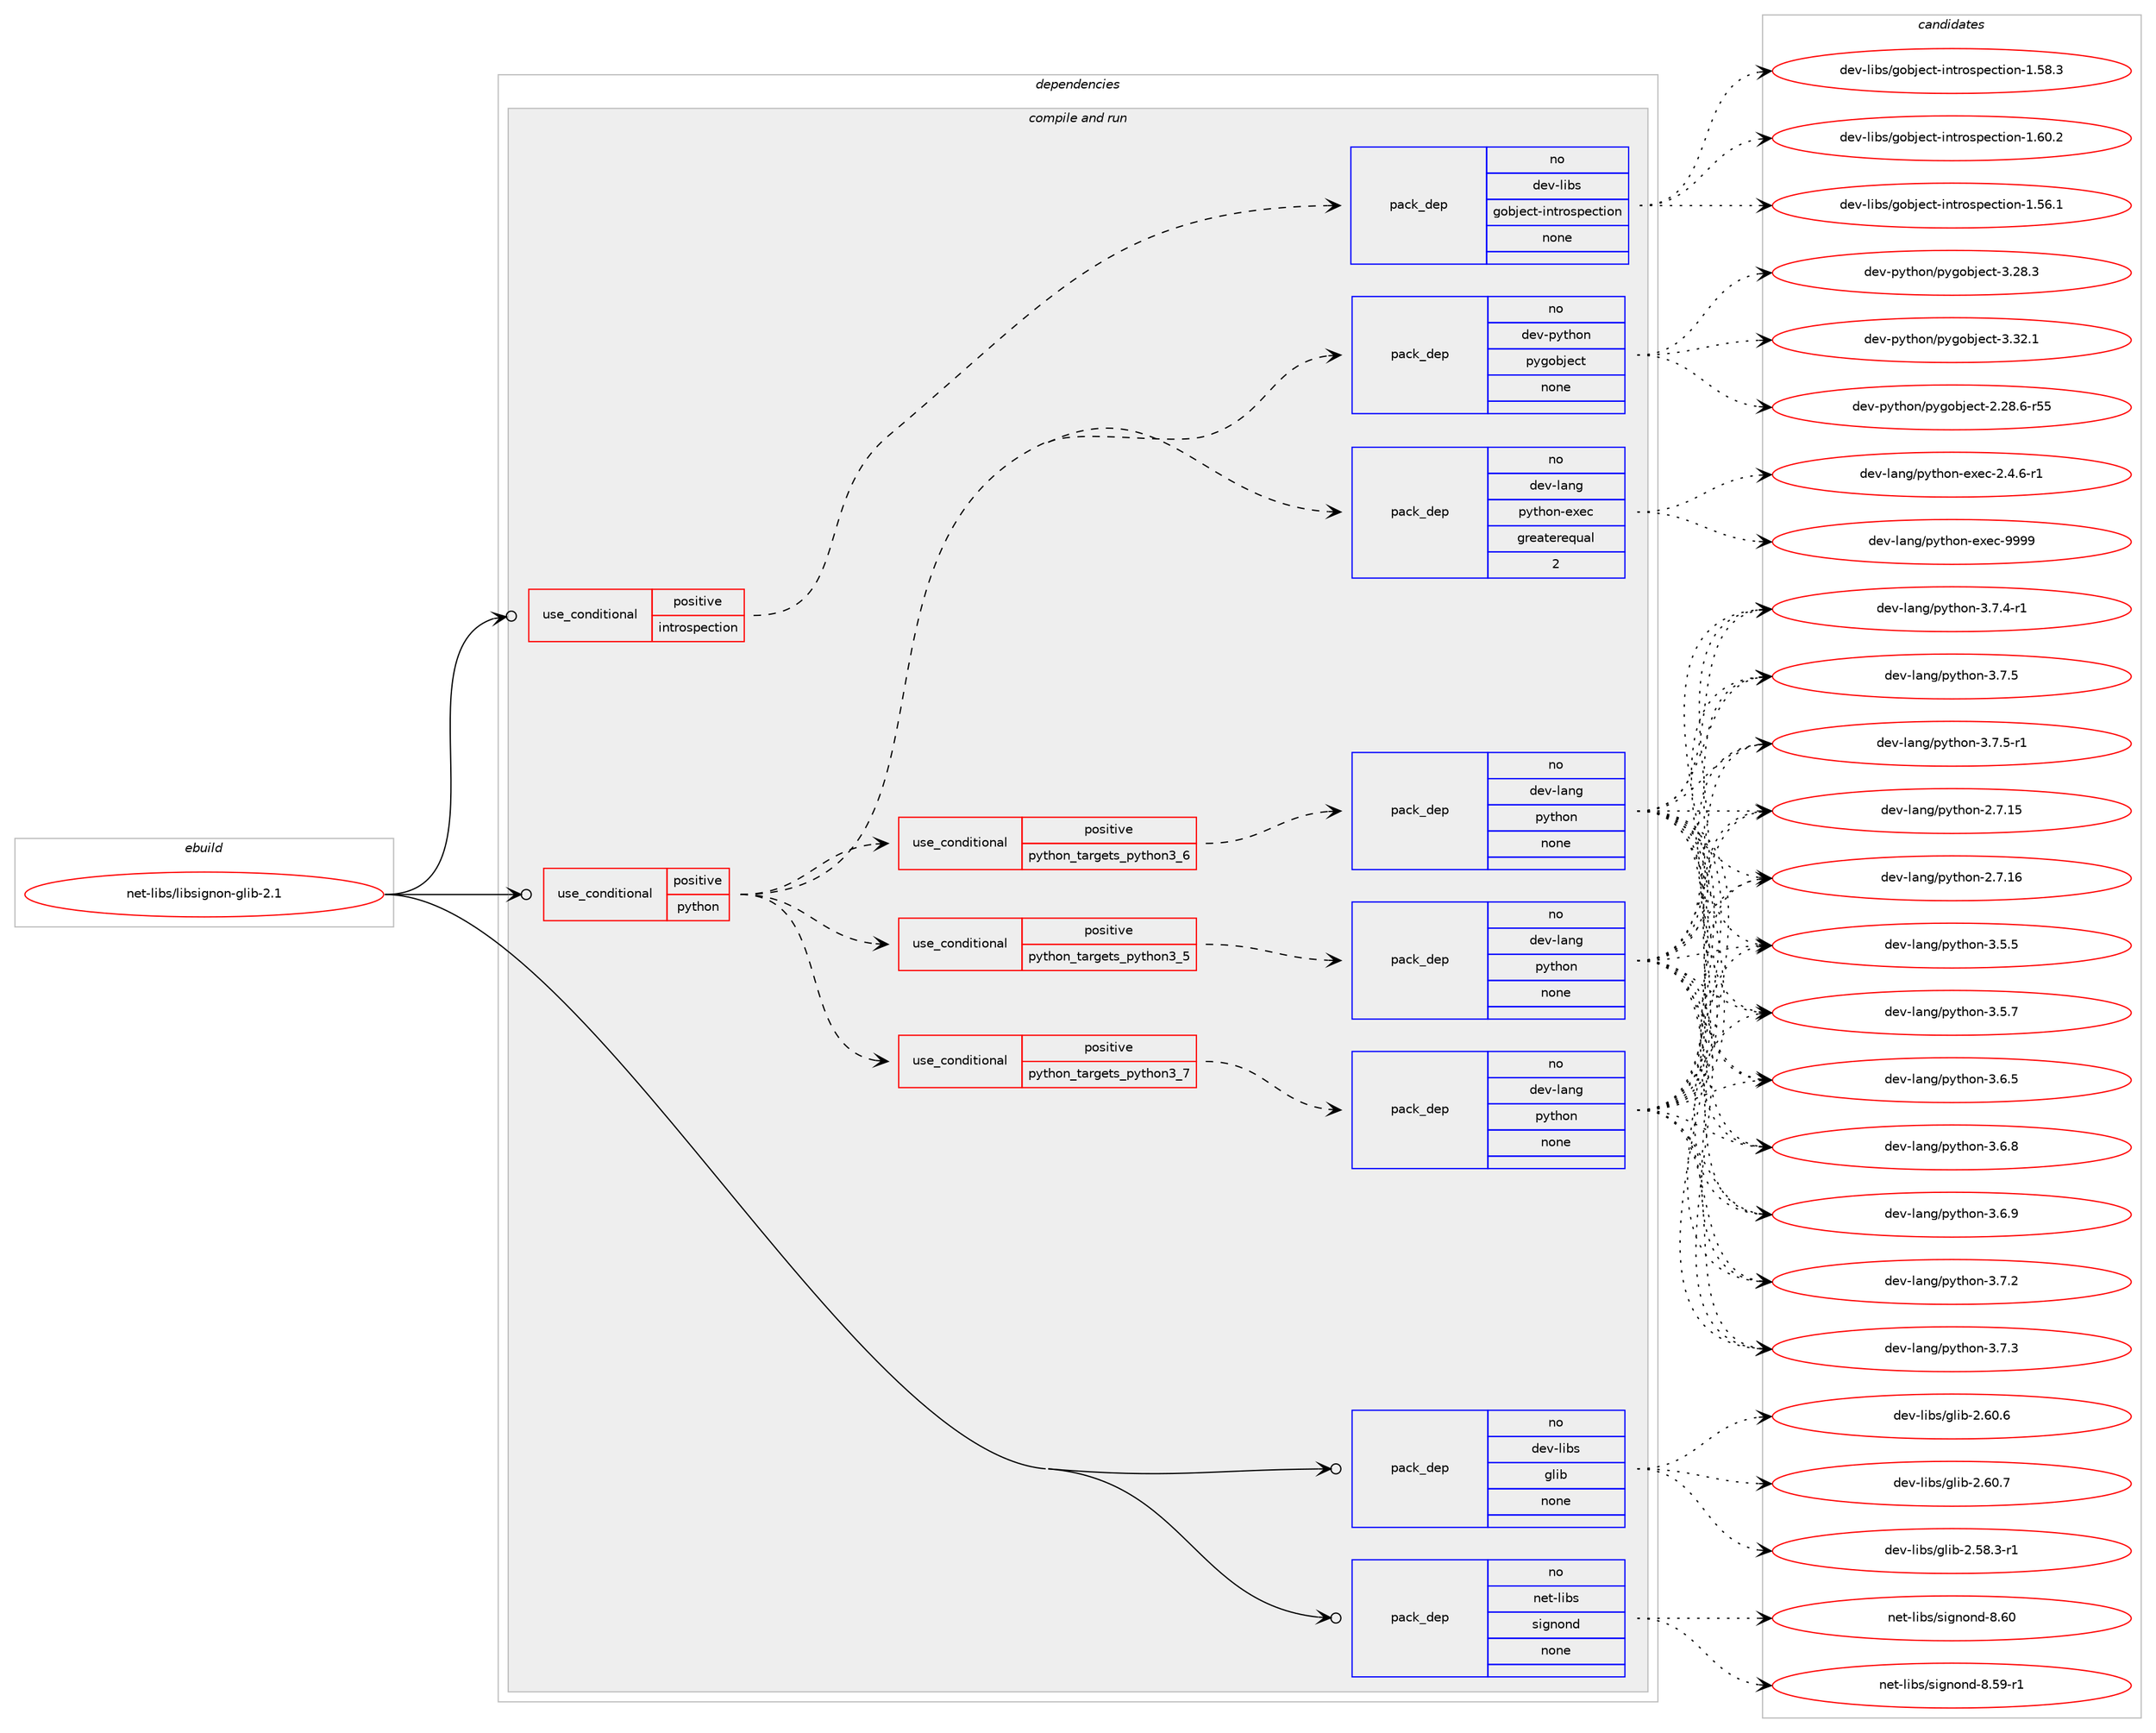 digraph prolog {

# *************
# Graph options
# *************

newrank=true;
concentrate=true;
compound=true;
graph [rankdir=LR,fontname=Helvetica,fontsize=10,ranksep=1.5];#, ranksep=2.5, nodesep=0.2];
edge  [arrowhead=vee];
node  [fontname=Helvetica,fontsize=10];

# **********
# The ebuild
# **********

subgraph cluster_leftcol {
color=gray;
rank=same;
label=<<i>ebuild</i>>;
id [label="net-libs/libsignon-glib-2.1", color=red, width=4, href="../net-libs/libsignon-glib-2.1.svg"];
}

# ****************
# The dependencies
# ****************

subgraph cluster_midcol {
color=gray;
label=<<i>dependencies</i>>;
subgraph cluster_compile {
fillcolor="#eeeeee";
style=filled;
label=<<i>compile</i>>;
}
subgraph cluster_compileandrun {
fillcolor="#eeeeee";
style=filled;
label=<<i>compile and run</i>>;
subgraph cond201592 {
dependency827282 [label=<<TABLE BORDER="0" CELLBORDER="1" CELLSPACING="0" CELLPADDING="4"><TR><TD ROWSPAN="3" CELLPADDING="10">use_conditional</TD></TR><TR><TD>positive</TD></TR><TR><TD>introspection</TD></TR></TABLE>>, shape=none, color=red];
subgraph pack611193 {
dependency827283 [label=<<TABLE BORDER="0" CELLBORDER="1" CELLSPACING="0" CELLPADDING="4" WIDTH="220"><TR><TD ROWSPAN="6" CELLPADDING="30">pack_dep</TD></TR><TR><TD WIDTH="110">no</TD></TR><TR><TD>dev-libs</TD></TR><TR><TD>gobject-introspection</TD></TR><TR><TD>none</TD></TR><TR><TD></TD></TR></TABLE>>, shape=none, color=blue];
}
dependency827282:e -> dependency827283:w [weight=20,style="dashed",arrowhead="vee"];
}
id:e -> dependency827282:w [weight=20,style="solid",arrowhead="odotvee"];
subgraph cond201593 {
dependency827284 [label=<<TABLE BORDER="0" CELLBORDER="1" CELLSPACING="0" CELLPADDING="4"><TR><TD ROWSPAN="3" CELLPADDING="10">use_conditional</TD></TR><TR><TD>positive</TD></TR><TR><TD>python</TD></TR></TABLE>>, shape=none, color=red];
subgraph cond201594 {
dependency827285 [label=<<TABLE BORDER="0" CELLBORDER="1" CELLSPACING="0" CELLPADDING="4"><TR><TD ROWSPAN="3" CELLPADDING="10">use_conditional</TD></TR><TR><TD>positive</TD></TR><TR><TD>python_targets_python3_5</TD></TR></TABLE>>, shape=none, color=red];
subgraph pack611194 {
dependency827286 [label=<<TABLE BORDER="0" CELLBORDER="1" CELLSPACING="0" CELLPADDING="4" WIDTH="220"><TR><TD ROWSPAN="6" CELLPADDING="30">pack_dep</TD></TR><TR><TD WIDTH="110">no</TD></TR><TR><TD>dev-lang</TD></TR><TR><TD>python</TD></TR><TR><TD>none</TD></TR><TR><TD></TD></TR></TABLE>>, shape=none, color=blue];
}
dependency827285:e -> dependency827286:w [weight=20,style="dashed",arrowhead="vee"];
}
dependency827284:e -> dependency827285:w [weight=20,style="dashed",arrowhead="vee"];
subgraph cond201595 {
dependency827287 [label=<<TABLE BORDER="0" CELLBORDER="1" CELLSPACING="0" CELLPADDING="4"><TR><TD ROWSPAN="3" CELLPADDING="10">use_conditional</TD></TR><TR><TD>positive</TD></TR><TR><TD>python_targets_python3_6</TD></TR></TABLE>>, shape=none, color=red];
subgraph pack611195 {
dependency827288 [label=<<TABLE BORDER="0" CELLBORDER="1" CELLSPACING="0" CELLPADDING="4" WIDTH="220"><TR><TD ROWSPAN="6" CELLPADDING="30">pack_dep</TD></TR><TR><TD WIDTH="110">no</TD></TR><TR><TD>dev-lang</TD></TR><TR><TD>python</TD></TR><TR><TD>none</TD></TR><TR><TD></TD></TR></TABLE>>, shape=none, color=blue];
}
dependency827287:e -> dependency827288:w [weight=20,style="dashed",arrowhead="vee"];
}
dependency827284:e -> dependency827287:w [weight=20,style="dashed",arrowhead="vee"];
subgraph cond201596 {
dependency827289 [label=<<TABLE BORDER="0" CELLBORDER="1" CELLSPACING="0" CELLPADDING="4"><TR><TD ROWSPAN="3" CELLPADDING="10">use_conditional</TD></TR><TR><TD>positive</TD></TR><TR><TD>python_targets_python3_7</TD></TR></TABLE>>, shape=none, color=red];
subgraph pack611196 {
dependency827290 [label=<<TABLE BORDER="0" CELLBORDER="1" CELLSPACING="0" CELLPADDING="4" WIDTH="220"><TR><TD ROWSPAN="6" CELLPADDING="30">pack_dep</TD></TR><TR><TD WIDTH="110">no</TD></TR><TR><TD>dev-lang</TD></TR><TR><TD>python</TD></TR><TR><TD>none</TD></TR><TR><TD></TD></TR></TABLE>>, shape=none, color=blue];
}
dependency827289:e -> dependency827290:w [weight=20,style="dashed",arrowhead="vee"];
}
dependency827284:e -> dependency827289:w [weight=20,style="dashed",arrowhead="vee"];
subgraph pack611197 {
dependency827291 [label=<<TABLE BORDER="0" CELLBORDER="1" CELLSPACING="0" CELLPADDING="4" WIDTH="220"><TR><TD ROWSPAN="6" CELLPADDING="30">pack_dep</TD></TR><TR><TD WIDTH="110">no</TD></TR><TR><TD>dev-lang</TD></TR><TR><TD>python-exec</TD></TR><TR><TD>greaterequal</TD></TR><TR><TD>2</TD></TR></TABLE>>, shape=none, color=blue];
}
dependency827284:e -> dependency827291:w [weight=20,style="dashed",arrowhead="vee"];
subgraph pack611198 {
dependency827292 [label=<<TABLE BORDER="0" CELLBORDER="1" CELLSPACING="0" CELLPADDING="4" WIDTH="220"><TR><TD ROWSPAN="6" CELLPADDING="30">pack_dep</TD></TR><TR><TD WIDTH="110">no</TD></TR><TR><TD>dev-python</TD></TR><TR><TD>pygobject</TD></TR><TR><TD>none</TD></TR><TR><TD></TD></TR></TABLE>>, shape=none, color=blue];
}
dependency827284:e -> dependency827292:w [weight=20,style="dashed",arrowhead="vee"];
}
id:e -> dependency827284:w [weight=20,style="solid",arrowhead="odotvee"];
subgraph pack611199 {
dependency827293 [label=<<TABLE BORDER="0" CELLBORDER="1" CELLSPACING="0" CELLPADDING="4" WIDTH="220"><TR><TD ROWSPAN="6" CELLPADDING="30">pack_dep</TD></TR><TR><TD WIDTH="110">no</TD></TR><TR><TD>dev-libs</TD></TR><TR><TD>glib</TD></TR><TR><TD>none</TD></TR><TR><TD></TD></TR></TABLE>>, shape=none, color=blue];
}
id:e -> dependency827293:w [weight=20,style="solid",arrowhead="odotvee"];
subgraph pack611200 {
dependency827294 [label=<<TABLE BORDER="0" CELLBORDER="1" CELLSPACING="0" CELLPADDING="4" WIDTH="220"><TR><TD ROWSPAN="6" CELLPADDING="30">pack_dep</TD></TR><TR><TD WIDTH="110">no</TD></TR><TR><TD>net-libs</TD></TR><TR><TD>signond</TD></TR><TR><TD>none</TD></TR><TR><TD></TD></TR></TABLE>>, shape=none, color=blue];
}
id:e -> dependency827294:w [weight=20,style="solid",arrowhead="odotvee"];
}
subgraph cluster_run {
fillcolor="#eeeeee";
style=filled;
label=<<i>run</i>>;
}
}

# **************
# The candidates
# **************

subgraph cluster_choices {
rank=same;
color=gray;
label=<<i>candidates</i>>;

subgraph choice611193 {
color=black;
nodesep=1;
choice1001011184510810598115471031119810610199116451051101161141111151121019911610511111045494653544649 [label="dev-libs/gobject-introspection-1.56.1", color=red, width=4,href="../dev-libs/gobject-introspection-1.56.1.svg"];
choice1001011184510810598115471031119810610199116451051101161141111151121019911610511111045494653564651 [label="dev-libs/gobject-introspection-1.58.3", color=red, width=4,href="../dev-libs/gobject-introspection-1.58.3.svg"];
choice1001011184510810598115471031119810610199116451051101161141111151121019911610511111045494654484650 [label="dev-libs/gobject-introspection-1.60.2", color=red, width=4,href="../dev-libs/gobject-introspection-1.60.2.svg"];
dependency827283:e -> choice1001011184510810598115471031119810610199116451051101161141111151121019911610511111045494653544649:w [style=dotted,weight="100"];
dependency827283:e -> choice1001011184510810598115471031119810610199116451051101161141111151121019911610511111045494653564651:w [style=dotted,weight="100"];
dependency827283:e -> choice1001011184510810598115471031119810610199116451051101161141111151121019911610511111045494654484650:w [style=dotted,weight="100"];
}
subgraph choice611194 {
color=black;
nodesep=1;
choice10010111845108971101034711212111610411111045504655464953 [label="dev-lang/python-2.7.15", color=red, width=4,href="../dev-lang/python-2.7.15.svg"];
choice10010111845108971101034711212111610411111045504655464954 [label="dev-lang/python-2.7.16", color=red, width=4,href="../dev-lang/python-2.7.16.svg"];
choice100101118451089711010347112121116104111110455146534653 [label="dev-lang/python-3.5.5", color=red, width=4,href="../dev-lang/python-3.5.5.svg"];
choice100101118451089711010347112121116104111110455146534655 [label="dev-lang/python-3.5.7", color=red, width=4,href="../dev-lang/python-3.5.7.svg"];
choice100101118451089711010347112121116104111110455146544653 [label="dev-lang/python-3.6.5", color=red, width=4,href="../dev-lang/python-3.6.5.svg"];
choice100101118451089711010347112121116104111110455146544656 [label="dev-lang/python-3.6.8", color=red, width=4,href="../dev-lang/python-3.6.8.svg"];
choice100101118451089711010347112121116104111110455146544657 [label="dev-lang/python-3.6.9", color=red, width=4,href="../dev-lang/python-3.6.9.svg"];
choice100101118451089711010347112121116104111110455146554650 [label="dev-lang/python-3.7.2", color=red, width=4,href="../dev-lang/python-3.7.2.svg"];
choice100101118451089711010347112121116104111110455146554651 [label="dev-lang/python-3.7.3", color=red, width=4,href="../dev-lang/python-3.7.3.svg"];
choice1001011184510897110103471121211161041111104551465546524511449 [label="dev-lang/python-3.7.4-r1", color=red, width=4,href="../dev-lang/python-3.7.4-r1.svg"];
choice100101118451089711010347112121116104111110455146554653 [label="dev-lang/python-3.7.5", color=red, width=4,href="../dev-lang/python-3.7.5.svg"];
choice1001011184510897110103471121211161041111104551465546534511449 [label="dev-lang/python-3.7.5-r1", color=red, width=4,href="../dev-lang/python-3.7.5-r1.svg"];
dependency827286:e -> choice10010111845108971101034711212111610411111045504655464953:w [style=dotted,weight="100"];
dependency827286:e -> choice10010111845108971101034711212111610411111045504655464954:w [style=dotted,weight="100"];
dependency827286:e -> choice100101118451089711010347112121116104111110455146534653:w [style=dotted,weight="100"];
dependency827286:e -> choice100101118451089711010347112121116104111110455146534655:w [style=dotted,weight="100"];
dependency827286:e -> choice100101118451089711010347112121116104111110455146544653:w [style=dotted,weight="100"];
dependency827286:e -> choice100101118451089711010347112121116104111110455146544656:w [style=dotted,weight="100"];
dependency827286:e -> choice100101118451089711010347112121116104111110455146544657:w [style=dotted,weight="100"];
dependency827286:e -> choice100101118451089711010347112121116104111110455146554650:w [style=dotted,weight="100"];
dependency827286:e -> choice100101118451089711010347112121116104111110455146554651:w [style=dotted,weight="100"];
dependency827286:e -> choice1001011184510897110103471121211161041111104551465546524511449:w [style=dotted,weight="100"];
dependency827286:e -> choice100101118451089711010347112121116104111110455146554653:w [style=dotted,weight="100"];
dependency827286:e -> choice1001011184510897110103471121211161041111104551465546534511449:w [style=dotted,weight="100"];
}
subgraph choice611195 {
color=black;
nodesep=1;
choice10010111845108971101034711212111610411111045504655464953 [label="dev-lang/python-2.7.15", color=red, width=4,href="../dev-lang/python-2.7.15.svg"];
choice10010111845108971101034711212111610411111045504655464954 [label="dev-lang/python-2.7.16", color=red, width=4,href="../dev-lang/python-2.7.16.svg"];
choice100101118451089711010347112121116104111110455146534653 [label="dev-lang/python-3.5.5", color=red, width=4,href="../dev-lang/python-3.5.5.svg"];
choice100101118451089711010347112121116104111110455146534655 [label="dev-lang/python-3.5.7", color=red, width=4,href="../dev-lang/python-3.5.7.svg"];
choice100101118451089711010347112121116104111110455146544653 [label="dev-lang/python-3.6.5", color=red, width=4,href="../dev-lang/python-3.6.5.svg"];
choice100101118451089711010347112121116104111110455146544656 [label="dev-lang/python-3.6.8", color=red, width=4,href="../dev-lang/python-3.6.8.svg"];
choice100101118451089711010347112121116104111110455146544657 [label="dev-lang/python-3.6.9", color=red, width=4,href="../dev-lang/python-3.6.9.svg"];
choice100101118451089711010347112121116104111110455146554650 [label="dev-lang/python-3.7.2", color=red, width=4,href="../dev-lang/python-3.7.2.svg"];
choice100101118451089711010347112121116104111110455146554651 [label="dev-lang/python-3.7.3", color=red, width=4,href="../dev-lang/python-3.7.3.svg"];
choice1001011184510897110103471121211161041111104551465546524511449 [label="dev-lang/python-3.7.4-r1", color=red, width=4,href="../dev-lang/python-3.7.4-r1.svg"];
choice100101118451089711010347112121116104111110455146554653 [label="dev-lang/python-3.7.5", color=red, width=4,href="../dev-lang/python-3.7.5.svg"];
choice1001011184510897110103471121211161041111104551465546534511449 [label="dev-lang/python-3.7.5-r1", color=red, width=4,href="../dev-lang/python-3.7.5-r1.svg"];
dependency827288:e -> choice10010111845108971101034711212111610411111045504655464953:w [style=dotted,weight="100"];
dependency827288:e -> choice10010111845108971101034711212111610411111045504655464954:w [style=dotted,weight="100"];
dependency827288:e -> choice100101118451089711010347112121116104111110455146534653:w [style=dotted,weight="100"];
dependency827288:e -> choice100101118451089711010347112121116104111110455146534655:w [style=dotted,weight="100"];
dependency827288:e -> choice100101118451089711010347112121116104111110455146544653:w [style=dotted,weight="100"];
dependency827288:e -> choice100101118451089711010347112121116104111110455146544656:w [style=dotted,weight="100"];
dependency827288:e -> choice100101118451089711010347112121116104111110455146544657:w [style=dotted,weight="100"];
dependency827288:e -> choice100101118451089711010347112121116104111110455146554650:w [style=dotted,weight="100"];
dependency827288:e -> choice100101118451089711010347112121116104111110455146554651:w [style=dotted,weight="100"];
dependency827288:e -> choice1001011184510897110103471121211161041111104551465546524511449:w [style=dotted,weight="100"];
dependency827288:e -> choice100101118451089711010347112121116104111110455146554653:w [style=dotted,weight="100"];
dependency827288:e -> choice1001011184510897110103471121211161041111104551465546534511449:w [style=dotted,weight="100"];
}
subgraph choice611196 {
color=black;
nodesep=1;
choice10010111845108971101034711212111610411111045504655464953 [label="dev-lang/python-2.7.15", color=red, width=4,href="../dev-lang/python-2.7.15.svg"];
choice10010111845108971101034711212111610411111045504655464954 [label="dev-lang/python-2.7.16", color=red, width=4,href="../dev-lang/python-2.7.16.svg"];
choice100101118451089711010347112121116104111110455146534653 [label="dev-lang/python-3.5.5", color=red, width=4,href="../dev-lang/python-3.5.5.svg"];
choice100101118451089711010347112121116104111110455146534655 [label="dev-lang/python-3.5.7", color=red, width=4,href="../dev-lang/python-3.5.7.svg"];
choice100101118451089711010347112121116104111110455146544653 [label="dev-lang/python-3.6.5", color=red, width=4,href="../dev-lang/python-3.6.5.svg"];
choice100101118451089711010347112121116104111110455146544656 [label="dev-lang/python-3.6.8", color=red, width=4,href="../dev-lang/python-3.6.8.svg"];
choice100101118451089711010347112121116104111110455146544657 [label="dev-lang/python-3.6.9", color=red, width=4,href="../dev-lang/python-3.6.9.svg"];
choice100101118451089711010347112121116104111110455146554650 [label="dev-lang/python-3.7.2", color=red, width=4,href="../dev-lang/python-3.7.2.svg"];
choice100101118451089711010347112121116104111110455146554651 [label="dev-lang/python-3.7.3", color=red, width=4,href="../dev-lang/python-3.7.3.svg"];
choice1001011184510897110103471121211161041111104551465546524511449 [label="dev-lang/python-3.7.4-r1", color=red, width=4,href="../dev-lang/python-3.7.4-r1.svg"];
choice100101118451089711010347112121116104111110455146554653 [label="dev-lang/python-3.7.5", color=red, width=4,href="../dev-lang/python-3.7.5.svg"];
choice1001011184510897110103471121211161041111104551465546534511449 [label="dev-lang/python-3.7.5-r1", color=red, width=4,href="../dev-lang/python-3.7.5-r1.svg"];
dependency827290:e -> choice10010111845108971101034711212111610411111045504655464953:w [style=dotted,weight="100"];
dependency827290:e -> choice10010111845108971101034711212111610411111045504655464954:w [style=dotted,weight="100"];
dependency827290:e -> choice100101118451089711010347112121116104111110455146534653:w [style=dotted,weight="100"];
dependency827290:e -> choice100101118451089711010347112121116104111110455146534655:w [style=dotted,weight="100"];
dependency827290:e -> choice100101118451089711010347112121116104111110455146544653:w [style=dotted,weight="100"];
dependency827290:e -> choice100101118451089711010347112121116104111110455146544656:w [style=dotted,weight="100"];
dependency827290:e -> choice100101118451089711010347112121116104111110455146544657:w [style=dotted,weight="100"];
dependency827290:e -> choice100101118451089711010347112121116104111110455146554650:w [style=dotted,weight="100"];
dependency827290:e -> choice100101118451089711010347112121116104111110455146554651:w [style=dotted,weight="100"];
dependency827290:e -> choice1001011184510897110103471121211161041111104551465546524511449:w [style=dotted,weight="100"];
dependency827290:e -> choice100101118451089711010347112121116104111110455146554653:w [style=dotted,weight="100"];
dependency827290:e -> choice1001011184510897110103471121211161041111104551465546534511449:w [style=dotted,weight="100"];
}
subgraph choice611197 {
color=black;
nodesep=1;
choice10010111845108971101034711212111610411111045101120101994550465246544511449 [label="dev-lang/python-exec-2.4.6-r1", color=red, width=4,href="../dev-lang/python-exec-2.4.6-r1.svg"];
choice10010111845108971101034711212111610411111045101120101994557575757 [label="dev-lang/python-exec-9999", color=red, width=4,href="../dev-lang/python-exec-9999.svg"];
dependency827291:e -> choice10010111845108971101034711212111610411111045101120101994550465246544511449:w [style=dotted,weight="100"];
dependency827291:e -> choice10010111845108971101034711212111610411111045101120101994557575757:w [style=dotted,weight="100"];
}
subgraph choice611198 {
color=black;
nodesep=1;
choice1001011184511212111610411111047112121103111981061019911645504650564654451145353 [label="dev-python/pygobject-2.28.6-r55", color=red, width=4,href="../dev-python/pygobject-2.28.6-r55.svg"];
choice1001011184511212111610411111047112121103111981061019911645514650564651 [label="dev-python/pygobject-3.28.3", color=red, width=4,href="../dev-python/pygobject-3.28.3.svg"];
choice1001011184511212111610411111047112121103111981061019911645514651504649 [label="dev-python/pygobject-3.32.1", color=red, width=4,href="../dev-python/pygobject-3.32.1.svg"];
dependency827292:e -> choice1001011184511212111610411111047112121103111981061019911645504650564654451145353:w [style=dotted,weight="100"];
dependency827292:e -> choice1001011184511212111610411111047112121103111981061019911645514650564651:w [style=dotted,weight="100"];
dependency827292:e -> choice1001011184511212111610411111047112121103111981061019911645514651504649:w [style=dotted,weight="100"];
}
subgraph choice611199 {
color=black;
nodesep=1;
choice10010111845108105981154710310810598455046535646514511449 [label="dev-libs/glib-2.58.3-r1", color=red, width=4,href="../dev-libs/glib-2.58.3-r1.svg"];
choice1001011184510810598115471031081059845504654484654 [label="dev-libs/glib-2.60.6", color=red, width=4,href="../dev-libs/glib-2.60.6.svg"];
choice1001011184510810598115471031081059845504654484655 [label="dev-libs/glib-2.60.7", color=red, width=4,href="../dev-libs/glib-2.60.7.svg"];
dependency827293:e -> choice10010111845108105981154710310810598455046535646514511449:w [style=dotted,weight="100"];
dependency827293:e -> choice1001011184510810598115471031081059845504654484654:w [style=dotted,weight="100"];
dependency827293:e -> choice1001011184510810598115471031081059845504654484655:w [style=dotted,weight="100"];
}
subgraph choice611200 {
color=black;
nodesep=1;
choice11010111645108105981154711510510311011111010045564653574511449 [label="net-libs/signond-8.59-r1", color=red, width=4,href="../net-libs/signond-8.59-r1.svg"];
choice1101011164510810598115471151051031101111101004556465448 [label="net-libs/signond-8.60", color=red, width=4,href="../net-libs/signond-8.60.svg"];
dependency827294:e -> choice11010111645108105981154711510510311011111010045564653574511449:w [style=dotted,weight="100"];
dependency827294:e -> choice1101011164510810598115471151051031101111101004556465448:w [style=dotted,weight="100"];
}
}

}
